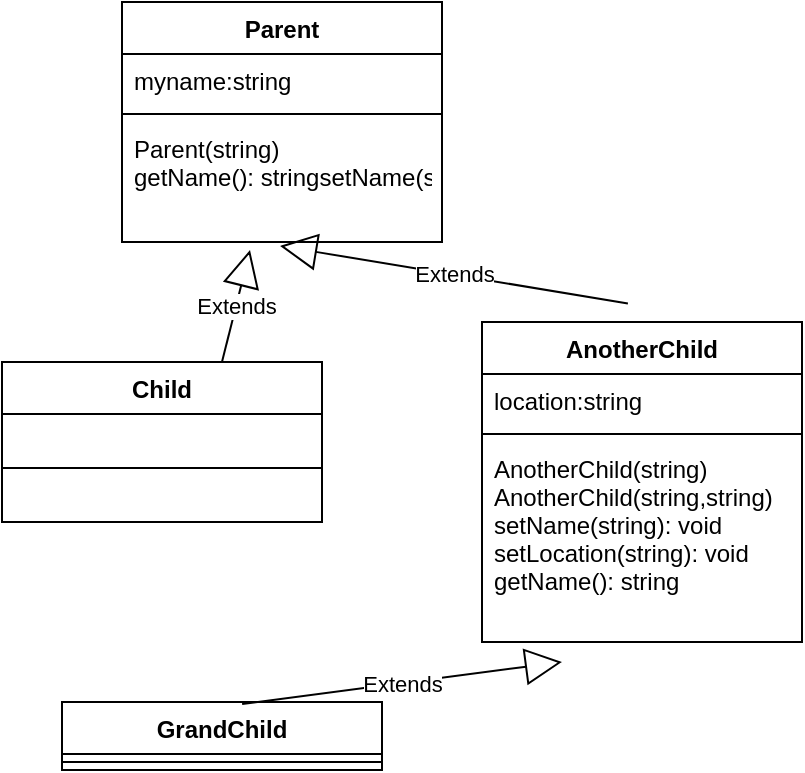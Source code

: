 <mxfile version="16.5.3" type="device"><diagram id="pq5bqET0R8QQqoD6MkIo" name="Page-1"><mxGraphModel dx="484" dy="416" grid="1" gridSize="10" guides="1" tooltips="1" connect="1" arrows="1" fold="1" page="1" pageScale="1" pageWidth="850" pageHeight="1100" math="0" shadow="0"><root><mxCell id="0"/><mxCell id="1" parent="0"/><mxCell id="5IL1VrPj5ujPHMlMpTUq-1" value="Parent" style="swimlane;fontStyle=1;align=center;verticalAlign=top;childLayout=stackLayout;horizontal=1;startSize=26;horizontalStack=0;resizeParent=1;resizeParentMax=0;resizeLast=0;collapsible=1;marginBottom=0;" vertex="1" parent="1"><mxGeometry x="130" y="40" width="160" height="120" as="geometry"/></mxCell><mxCell id="5IL1VrPj5ujPHMlMpTUq-2" value="myname:string" style="text;strokeColor=none;fillColor=none;align=left;verticalAlign=top;spacingLeft=4;spacingRight=4;overflow=hidden;rotatable=0;points=[[0,0.5],[1,0.5]];portConstraint=eastwest;" vertex="1" parent="5IL1VrPj5ujPHMlMpTUq-1"><mxGeometry y="26" width="160" height="26" as="geometry"/></mxCell><mxCell id="5IL1VrPj5ujPHMlMpTUq-3" value="" style="line;strokeWidth=1;fillColor=none;align=left;verticalAlign=middle;spacingTop=-1;spacingLeft=3;spacingRight=3;rotatable=0;labelPosition=right;points=[];portConstraint=eastwest;" vertex="1" parent="5IL1VrPj5ujPHMlMpTUq-1"><mxGeometry y="52" width="160" height="8" as="geometry"/></mxCell><mxCell id="5IL1VrPj5ujPHMlMpTUq-4" value="Parent(string)&#xA;getName(): stringsetName(string): void&#xA;" style="text;strokeColor=none;fillColor=none;align=left;verticalAlign=top;spacingLeft=4;spacingRight=4;overflow=hidden;rotatable=0;points=[[0,0.5],[1,0.5]];portConstraint=eastwest;" vertex="1" parent="5IL1VrPj5ujPHMlMpTUq-1"><mxGeometry y="60" width="160" height="60" as="geometry"/></mxCell><mxCell id="5IL1VrPj5ujPHMlMpTUq-5" value="Child" style="swimlane;fontStyle=1;align=center;verticalAlign=top;childLayout=stackLayout;horizontal=1;startSize=26;horizontalStack=0;resizeParent=1;resizeParentMax=0;resizeLast=0;collapsible=1;marginBottom=0;" vertex="1" parent="1"><mxGeometry x="70" y="220" width="160" height="80" as="geometry"/></mxCell><mxCell id="5IL1VrPj5ujPHMlMpTUq-7" value="" style="line;strokeWidth=1;fillColor=none;align=left;verticalAlign=middle;spacingTop=-1;spacingLeft=3;spacingRight=3;rotatable=0;labelPosition=right;points=[];portConstraint=eastwest;" vertex="1" parent="5IL1VrPj5ujPHMlMpTUq-5"><mxGeometry y="26" width="160" height="54" as="geometry"/></mxCell><mxCell id="5IL1VrPj5ujPHMlMpTUq-11" value="AnotherChild" style="swimlane;fontStyle=1;align=center;verticalAlign=top;childLayout=stackLayout;horizontal=1;startSize=26;horizontalStack=0;resizeParent=1;resizeParentMax=0;resizeLast=0;collapsible=1;marginBottom=0;" vertex="1" parent="1"><mxGeometry x="310" y="200" width="160" height="160" as="geometry"/></mxCell><mxCell id="5IL1VrPj5ujPHMlMpTUq-12" value="location:string" style="text;strokeColor=none;fillColor=none;align=left;verticalAlign=top;spacingLeft=4;spacingRight=4;overflow=hidden;rotatable=0;points=[[0,0.5],[1,0.5]];portConstraint=eastwest;" vertex="1" parent="5IL1VrPj5ujPHMlMpTUq-11"><mxGeometry y="26" width="160" height="26" as="geometry"/></mxCell><mxCell id="5IL1VrPj5ujPHMlMpTUq-13" value="" style="line;strokeWidth=1;fillColor=none;align=left;verticalAlign=middle;spacingTop=-1;spacingLeft=3;spacingRight=3;rotatable=0;labelPosition=right;points=[];portConstraint=eastwest;" vertex="1" parent="5IL1VrPj5ujPHMlMpTUq-11"><mxGeometry y="52" width="160" height="8" as="geometry"/></mxCell><mxCell id="5IL1VrPj5ujPHMlMpTUq-14" value="AnotherChild(string)&#xA;AnotherChild(string,string)&#xA;setName(string): void&#xA;setLocation(string): void&#xA;getName(): string&#xA;" style="text;strokeColor=none;fillColor=none;align=left;verticalAlign=top;spacingLeft=4;spacingRight=4;overflow=hidden;rotatable=0;points=[[0,0.5],[1,0.5]];portConstraint=eastwest;" vertex="1" parent="5IL1VrPj5ujPHMlMpTUq-11"><mxGeometry y="60" width="160" height="100" as="geometry"/></mxCell><mxCell id="5IL1VrPj5ujPHMlMpTUq-15" value="Extends" style="endArrow=block;endSize=16;endFill=0;html=1;rounded=0;entryX=0.4;entryY=1.067;entryDx=0;entryDy=0;entryPerimeter=0;" edge="1" parent="1" target="5IL1VrPj5ujPHMlMpTUq-4"><mxGeometry width="160" relative="1" as="geometry"><mxPoint x="180" y="220" as="sourcePoint"/><mxPoint x="340" y="220" as="targetPoint"/></mxGeometry></mxCell><mxCell id="5IL1VrPj5ujPHMlMpTUq-16" value="Extends" style="endArrow=block;endSize=16;endFill=0;html=1;rounded=0;entryX=0.494;entryY=1.033;entryDx=0;entryDy=0;entryPerimeter=0;exitX=0.456;exitY=-0.058;exitDx=0;exitDy=0;exitPerimeter=0;" edge="1" parent="1" source="5IL1VrPj5ujPHMlMpTUq-11" target="5IL1VrPj5ujPHMlMpTUq-4"><mxGeometry width="160" relative="1" as="geometry"><mxPoint x="190" y="230" as="sourcePoint"/><mxPoint x="244" y="184.02" as="targetPoint"/></mxGeometry></mxCell><mxCell id="5IL1VrPj5ujPHMlMpTUq-17" value="GrandChild" style="swimlane;fontStyle=1;align=center;verticalAlign=top;childLayout=stackLayout;horizontal=1;startSize=26;horizontalStack=0;resizeParent=1;resizeParentMax=0;resizeLast=0;collapsible=1;marginBottom=0;" vertex="1" parent="1"><mxGeometry x="100" y="390" width="160" height="34" as="geometry"/></mxCell><mxCell id="5IL1VrPj5ujPHMlMpTUq-19" value="" style="line;strokeWidth=1;fillColor=none;align=left;verticalAlign=middle;spacingTop=-1;spacingLeft=3;spacingRight=3;rotatable=0;labelPosition=right;points=[];portConstraint=eastwest;" vertex="1" parent="5IL1VrPj5ujPHMlMpTUq-17"><mxGeometry y="26" width="160" height="8" as="geometry"/></mxCell><mxCell id="5IL1VrPj5ujPHMlMpTUq-23" value="Extends" style="endArrow=block;endSize=16;endFill=0;html=1;rounded=0;exitX=0.563;exitY=0.029;exitDx=0;exitDy=0;exitPerimeter=0;" edge="1" parent="1" source="5IL1VrPj5ujPHMlMpTUq-17"><mxGeometry width="160" relative="1" as="geometry"><mxPoint x="190" y="370" as="sourcePoint"/><mxPoint x="350" y="370" as="targetPoint"/></mxGeometry></mxCell></root></mxGraphModel></diagram></mxfile>
